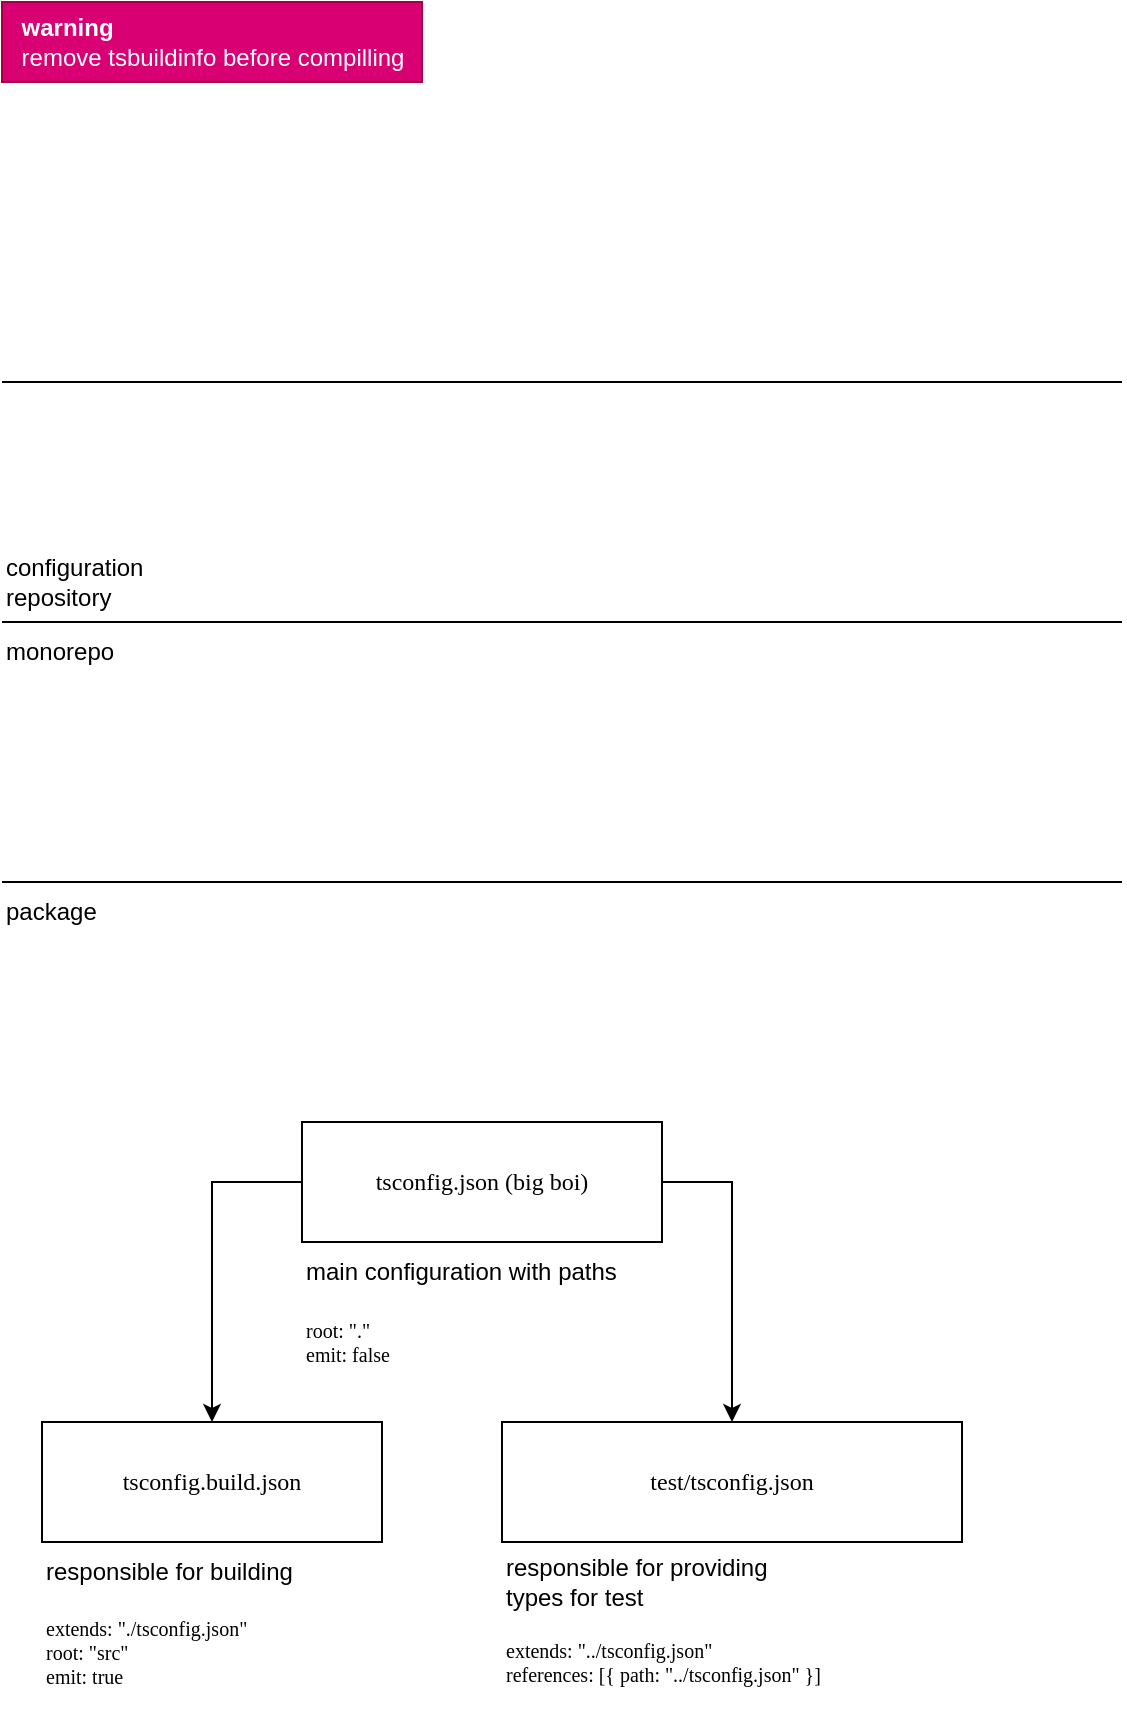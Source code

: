 <mxfile>
    <diagram name="Page-1" id="nfa1U9PDf81wFpfsbiPW">
        <mxGraphModel dx="589" dy="298" grid="1" gridSize="10" guides="1" tooltips="1" connect="1" arrows="1" fold="1" page="1" pageScale="1" pageWidth="850" pageHeight="1100" math="0" shadow="0">
            <root>
                <mxCell id="0"/>
                <mxCell id="1" parent="0"/>
                <mxCell id="-0-SfQ91Qq8uxcKU5w4G-6" value="" style="endArrow=none;html=1;rounded=0;exitX=0;exitY=1;exitDx=0;exitDy=0;exitPerimeter=0;movable=1;resizable=1;rotatable=1;deletable=1;editable=1;locked=0;connectable=1;" parent="1" source="-0-SfQ91Qq8uxcKU5w4G-7" edge="1">
                    <mxGeometry width="50" height="50" relative="1" as="geometry">
                        <mxPoint x="10" y="320" as="sourcePoint"/>
                        <mxPoint x="560" y="320" as="targetPoint"/>
                    </mxGeometry>
                </mxCell>
                <mxCell id="-0-SfQ91Qq8uxcKU5w4G-7" value="configuration&lt;br&gt;repository" style="text;html=1;align=left;verticalAlign=middle;resizable=1;points=[];autosize=1;strokeColor=none;fillColor=none;movable=1;rotatable=1;deletable=1;editable=1;locked=0;connectable=1;" parent="1" vertex="1">
                    <mxGeometry y="280" width="90" height="40" as="geometry"/>
                </mxCell>
                <mxCell id="-0-SfQ91Qq8uxcKU5w4G-14" value="monorepo" style="text;html=1;align=left;verticalAlign=middle;resizable=1;points=[];autosize=1;strokeColor=none;fillColor=none;movable=1;rotatable=1;deletable=1;editable=1;locked=0;connectable=1;" parent="1" vertex="1">
                    <mxGeometry y="320" width="80" height="30" as="geometry"/>
                </mxCell>
                <mxCell id="-0-SfQ91Qq8uxcKU5w4G-19" value="" style="endArrow=none;html=1;rounded=0;exitX=0;exitY=1;exitDx=0;exitDy=0;exitPerimeter=0;movable=1;resizable=1;rotatable=1;deletable=1;editable=1;locked=0;connectable=1;" parent="1" edge="1">
                    <mxGeometry width="50" height="50" relative="1" as="geometry">
                        <mxPoint y="450" as="sourcePoint"/>
                        <mxPoint x="560" y="450" as="targetPoint"/>
                    </mxGeometry>
                </mxCell>
                <mxCell id="-0-SfQ91Qq8uxcKU5w4G-20" value="package" style="text;html=1;align=left;verticalAlign=middle;resizable=0;points=[];autosize=1;strokeColor=none;fillColor=none;" parent="1" vertex="1">
                    <mxGeometry y="450" width="70" height="30" as="geometry"/>
                </mxCell>
                <mxCell id="2" value="&lt;div style=&quot;text-align: left;&quot;&gt;&lt;b style=&quot;background-color: initial;&quot;&gt;warning&lt;/b&gt;&lt;/div&gt;&lt;div style=&quot;text-align: left;&quot;&gt;&lt;span style=&quot;background-color: initial;&quot;&gt;remove tsbuildinfo before compilling&lt;/span&gt;&lt;/div&gt;" style="text;html=1;align=center;verticalAlign=middle;resizable=0;points=[];autosize=1;strokeColor=#A50040;fillColor=#d80073;fontColor=#ffffff;" parent="1" vertex="1">
                    <mxGeometry y="10" width="210" height="40" as="geometry"/>
                </mxCell>
                <mxCell id="9" value="" style="endArrow=none;html=1;rounded=0;exitX=0;exitY=1;exitDx=0;exitDy=0;exitPerimeter=0;movable=1;resizable=1;rotatable=1;deletable=1;editable=1;locked=0;connectable=1;" parent="1" edge="1">
                    <mxGeometry width="50" height="50" relative="1" as="geometry">
                        <mxPoint y="200" as="sourcePoint"/>
                        <mxPoint x="560" y="200" as="targetPoint"/>
                    </mxGeometry>
                </mxCell>
                <mxCell id="tOALKvyrZ4knaESMI-Z0-23" value="" style="group" parent="1" vertex="1" connectable="0">
                    <mxGeometry x="20" y="720" width="180" height="130" as="geometry"/>
                </mxCell>
                <mxCell id="tOALKvyrZ4knaESMI-Z0-16" value="tsconfig.build.json" style="whiteSpace=wrap;html=1;fontFamily=Lucida Console;" parent="tOALKvyrZ4knaESMI-Z0-23" vertex="1">
                    <mxGeometry width="170" height="60" as="geometry"/>
                </mxCell>
                <mxCell id="tOALKvyrZ4knaESMI-Z0-18" value="responsible for building" style="text;html=1;align=left;verticalAlign=middle;resizable=0;points=[];autosize=1;strokeColor=none;fillColor=none;" parent="tOALKvyrZ4knaESMI-Z0-23" vertex="1">
                    <mxGeometry y="60" width="150" height="30" as="geometry"/>
                </mxCell>
                <mxCell id="tOALKvyrZ4knaESMI-Z0-20" value="&lt;font face=&quot;Lucida Console&quot; style=&quot;font-size: 10px;&quot;&gt;extends: &quot;./tsconfig.json&quot;&lt;br style=&quot;font-size: 10px;&quot;&gt;root: &quot;src&quot;&lt;br style=&quot;font-size: 10px;&quot;&gt;emit: true&lt;br style=&quot;font-size: 10px;&quot;&gt;&lt;/font&gt;" style="text;html=1;align=left;verticalAlign=middle;resizable=0;points=[];autosize=1;strokeColor=none;fillColor=none;fontSize=10;" parent="tOALKvyrZ4knaESMI-Z0-23" vertex="1">
                    <mxGeometry y="90" width="180" height="50" as="geometry"/>
                </mxCell>
                <mxCell id="tOALKvyrZ4knaESMI-Z0-24" value="" style="group" parent="1" vertex="1" connectable="0">
                    <mxGeometry x="150" y="570" width="180" height="125" as="geometry"/>
                </mxCell>
                <mxCell id="tOALKvyrZ4knaESMI-Z0-15" value="tsconfig.json (big boi)" style="whiteSpace=wrap;html=1;fontFamily=Lucida Console;" parent="tOALKvyrZ4knaESMI-Z0-24" vertex="1">
                    <mxGeometry width="180" height="60" as="geometry"/>
                </mxCell>
                <mxCell id="tOALKvyrZ4knaESMI-Z0-19" value="&lt;font face=&quot;Lucida Console&quot; style=&quot;font-size: 10px;&quot;&gt;root: &quot;.&quot;&lt;br style=&quot;&quot;&gt;emit: false&lt;br style=&quot;font-size: 8px;&quot;&gt;&lt;/font&gt;" style="text;html=1;align=left;verticalAlign=middle;resizable=0;points=[];autosize=1;strokeColor=none;fillColor=none;fontSize=8;" parent="tOALKvyrZ4knaESMI-Z0-24" vertex="1">
                    <mxGeometry y="90" width="90" height="40" as="geometry"/>
                </mxCell>
                <mxCell id="tOALKvyrZ4knaESMI-Z0-21" value="main configuration with paths&lt;br&gt;" style="text;html=1;align=left;verticalAlign=middle;resizable=0;points=[];autosize=1;strokeColor=none;fillColor=none;" parent="tOALKvyrZ4knaESMI-Z0-24" vertex="1">
                    <mxGeometry y="60" width="180" height="30" as="geometry"/>
                </mxCell>
                <mxCell id="tOALKvyrZ4knaESMI-Z0-25" value="" style="group" parent="1" vertex="1" connectable="0">
                    <mxGeometry x="250" y="720" width="280" height="155" as="geometry"/>
                </mxCell>
                <mxCell id="tOALKvyrZ4knaESMI-Z0-26" value="test/tsconfig.json" style="whiteSpace=wrap;html=1;fontFamily=Lucida Console;" parent="tOALKvyrZ4knaESMI-Z0-25" vertex="1">
                    <mxGeometry width="230" height="60" as="geometry"/>
                </mxCell>
                <mxCell id="tOALKvyrZ4knaESMI-Z0-27" value="responsible for providing&lt;br&gt;types for test" style="text;html=1;align=left;verticalAlign=middle;resizable=0;points=[];autosize=1;strokeColor=none;fillColor=none;" parent="tOALKvyrZ4knaESMI-Z0-25" vertex="1">
                    <mxGeometry y="60" width="150" height="40" as="geometry"/>
                </mxCell>
                <mxCell id="tOALKvyrZ4knaESMI-Z0-28" value="&lt;font face=&quot;Lucida Console&quot; style=&quot;font-size: 10px;&quot;&gt;extends: &quot;../tsconfig.json&quot;&lt;br&gt;references: [{ path: &quot;../tsconfig.json&quot; }]&lt;br style=&quot;font-size: 8px;&quot;&gt;&lt;/font&gt;" style="text;html=1;align=left;verticalAlign=middle;resizable=0;points=[];autosize=1;strokeColor=none;fillColor=none;fontSize=8;" parent="tOALKvyrZ4knaESMI-Z0-25" vertex="1">
                    <mxGeometry y="100" width="280" height="40" as="geometry"/>
                </mxCell>
                <mxCell id="tOALKvyrZ4knaESMI-Z0-29" style="edgeStyle=orthogonalEdgeStyle;rounded=0;orthogonalLoop=1;jettySize=auto;html=1;" parent="1" source="tOALKvyrZ4knaESMI-Z0-15" target="tOALKvyrZ4knaESMI-Z0-26" edge="1">
                    <mxGeometry relative="1" as="geometry">
                        <Array as="points">
                            <mxPoint x="365" y="600"/>
                        </Array>
                    </mxGeometry>
                </mxCell>
                <mxCell id="tOALKvyrZ4knaESMI-Z0-30" style="edgeStyle=orthogonalEdgeStyle;rounded=0;orthogonalLoop=1;jettySize=auto;html=1;entryX=0.5;entryY=0;entryDx=0;entryDy=0;" parent="1" source="tOALKvyrZ4knaESMI-Z0-15" target="tOALKvyrZ4knaESMI-Z0-16" edge="1">
                    <mxGeometry relative="1" as="geometry">
                        <Array as="points">
                            <mxPoint x="105" y="600"/>
                        </Array>
                    </mxGeometry>
                </mxCell>
            </root>
        </mxGraphModel>
    </diagram>
</mxfile>